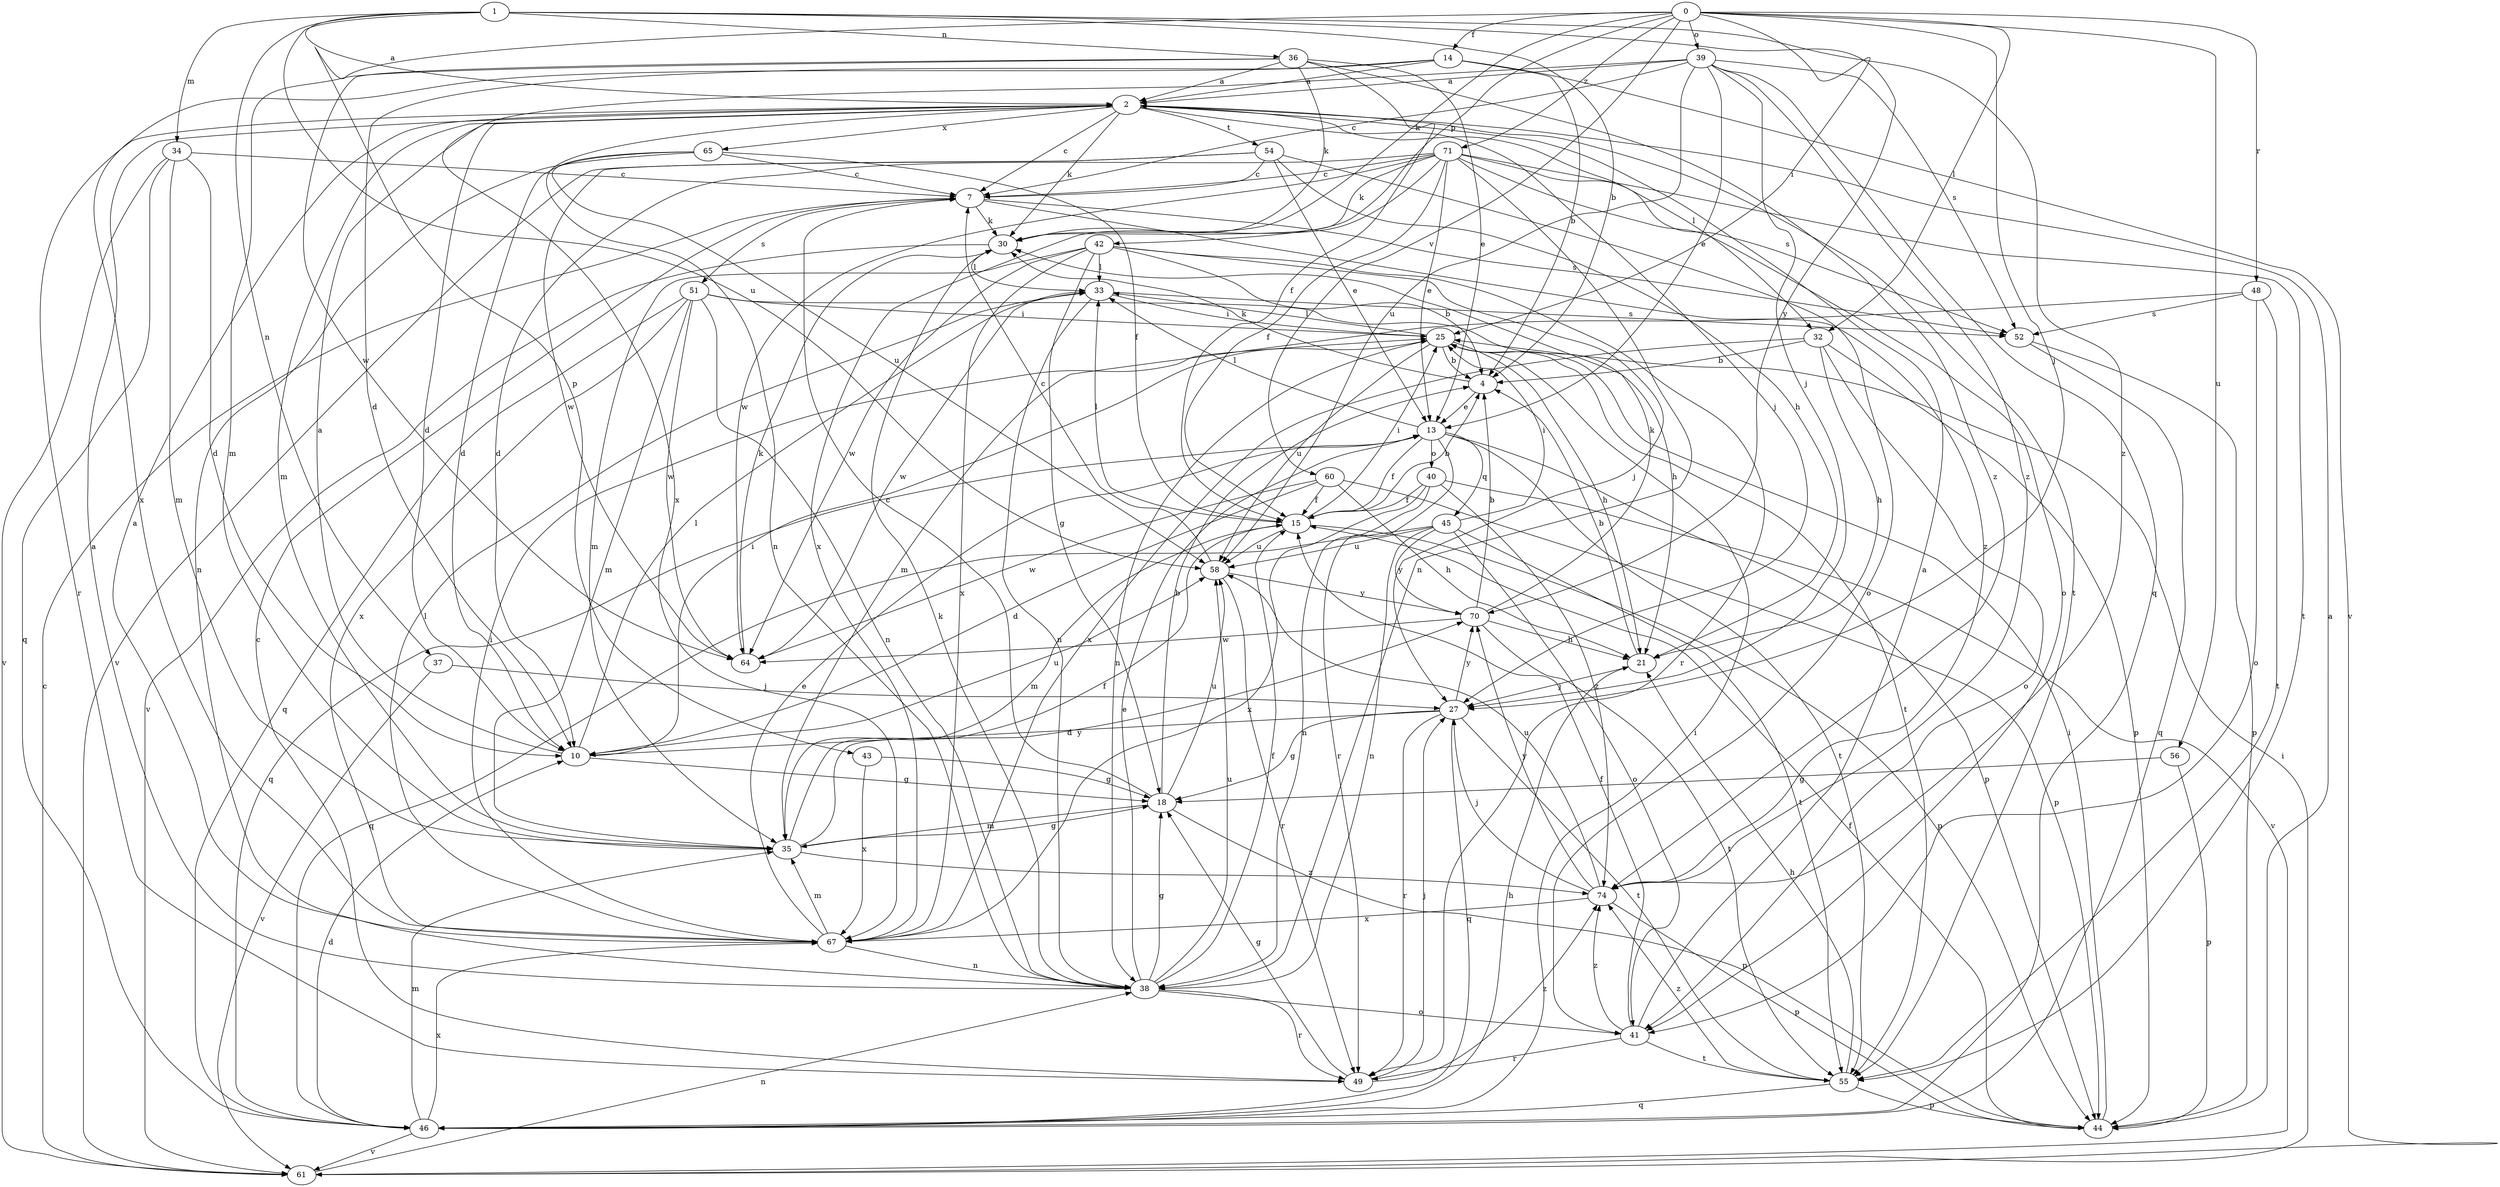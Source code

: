 strict digraph  {
0;
1;
2;
4;
7;
10;
13;
14;
15;
18;
21;
25;
27;
30;
32;
33;
34;
35;
36;
37;
38;
39;
40;
41;
42;
43;
44;
45;
46;
48;
49;
51;
52;
54;
55;
56;
58;
60;
61;
64;
65;
67;
70;
71;
74;
0 -> 14  [label=f];
0 -> 25  [label=i];
0 -> 27  [label=j];
0 -> 30  [label=k];
0 -> 32  [label=l];
0 -> 39  [label=o];
0 -> 42  [label=p];
0 -> 43  [label=p];
0 -> 48  [label=r];
0 -> 56  [label=u];
0 -> 60  [label=v];
0 -> 71  [label=z];
1 -> 2  [label=a];
1 -> 4  [label=b];
1 -> 34  [label=m];
1 -> 36  [label=n];
1 -> 37  [label=n];
1 -> 58  [label=u];
1 -> 70  [label=y];
1 -> 74  [label=z];
2 -> 7  [label=c];
2 -> 10  [label=d];
2 -> 27  [label=j];
2 -> 30  [label=k];
2 -> 32  [label=l];
2 -> 35  [label=m];
2 -> 38  [label=n];
2 -> 49  [label=r];
2 -> 54  [label=t];
2 -> 55  [label=t];
2 -> 65  [label=x];
4 -> 13  [label=e];
4 -> 30  [label=k];
7 -> 30  [label=k];
7 -> 51  [label=s];
7 -> 52  [label=s];
7 -> 74  [label=z];
10 -> 2  [label=a];
10 -> 18  [label=g];
10 -> 25  [label=i];
10 -> 33  [label=l];
10 -> 58  [label=u];
13 -> 15  [label=f];
13 -> 33  [label=l];
13 -> 40  [label=o];
13 -> 44  [label=p];
13 -> 45  [label=q];
13 -> 46  [label=q];
13 -> 49  [label=r];
13 -> 55  [label=t];
14 -> 2  [label=a];
14 -> 4  [label=b];
14 -> 10  [label=d];
14 -> 61  [label=v];
14 -> 67  [label=x];
15 -> 4  [label=b];
15 -> 25  [label=i];
15 -> 33  [label=l];
15 -> 35  [label=m];
15 -> 44  [label=p];
15 -> 58  [label=u];
18 -> 4  [label=b];
18 -> 7  [label=c];
18 -> 35  [label=m];
18 -> 44  [label=p];
18 -> 58  [label=u];
21 -> 4  [label=b];
21 -> 27  [label=j];
25 -> 4  [label=b];
25 -> 21  [label=h];
25 -> 33  [label=l];
25 -> 38  [label=n];
25 -> 55  [label=t];
25 -> 58  [label=u];
27 -> 10  [label=d];
27 -> 18  [label=g];
27 -> 46  [label=q];
27 -> 49  [label=r];
27 -> 55  [label=t];
27 -> 70  [label=y];
30 -> 33  [label=l];
30 -> 61  [label=v];
32 -> 4  [label=b];
32 -> 21  [label=h];
32 -> 41  [label=o];
32 -> 44  [label=p];
32 -> 67  [label=x];
33 -> 25  [label=i];
33 -> 38  [label=n];
33 -> 52  [label=s];
33 -> 64  [label=w];
34 -> 7  [label=c];
34 -> 10  [label=d];
34 -> 35  [label=m];
34 -> 46  [label=q];
34 -> 61  [label=v];
35 -> 15  [label=f];
35 -> 18  [label=g];
35 -> 70  [label=y];
35 -> 74  [label=z];
36 -> 2  [label=a];
36 -> 13  [label=e];
36 -> 15  [label=f];
36 -> 30  [label=k];
36 -> 35  [label=m];
36 -> 64  [label=w];
36 -> 74  [label=z];
37 -> 27  [label=j];
37 -> 61  [label=v];
38 -> 2  [label=a];
38 -> 13  [label=e];
38 -> 15  [label=f];
38 -> 18  [label=g];
38 -> 30  [label=k];
38 -> 41  [label=o];
38 -> 49  [label=r];
38 -> 58  [label=u];
39 -> 2  [label=a];
39 -> 7  [label=c];
39 -> 13  [label=e];
39 -> 27  [label=j];
39 -> 46  [label=q];
39 -> 52  [label=s];
39 -> 58  [label=u];
39 -> 67  [label=x];
39 -> 74  [label=z];
40 -> 15  [label=f];
40 -> 38  [label=n];
40 -> 61  [label=v];
40 -> 67  [label=x];
40 -> 74  [label=z];
41 -> 2  [label=a];
41 -> 15  [label=f];
41 -> 49  [label=r];
41 -> 55  [label=t];
41 -> 74  [label=z];
42 -> 4  [label=b];
42 -> 18  [label=g];
42 -> 27  [label=j];
42 -> 33  [label=l];
42 -> 35  [label=m];
42 -> 49  [label=r];
42 -> 64  [label=w];
42 -> 67  [label=x];
43 -> 18  [label=g];
43 -> 67  [label=x];
44 -> 2  [label=a];
44 -> 15  [label=f];
44 -> 25  [label=i];
45 -> 25  [label=i];
45 -> 38  [label=n];
45 -> 41  [label=o];
45 -> 46  [label=q];
45 -> 55  [label=t];
45 -> 58  [label=u];
45 -> 70  [label=y];
46 -> 10  [label=d];
46 -> 21  [label=h];
46 -> 25  [label=i];
46 -> 35  [label=m];
46 -> 61  [label=v];
46 -> 67  [label=x];
48 -> 35  [label=m];
48 -> 41  [label=o];
48 -> 52  [label=s];
48 -> 55  [label=t];
49 -> 7  [label=c];
49 -> 18  [label=g];
49 -> 27  [label=j];
49 -> 74  [label=z];
51 -> 21  [label=h];
51 -> 25  [label=i];
51 -> 35  [label=m];
51 -> 38  [label=n];
51 -> 46  [label=q];
51 -> 64  [label=w];
51 -> 67  [label=x];
52 -> 44  [label=p];
52 -> 46  [label=q];
54 -> 7  [label=c];
54 -> 13  [label=e];
54 -> 21  [label=h];
54 -> 41  [label=o];
54 -> 61  [label=v];
54 -> 64  [label=w];
55 -> 21  [label=h];
55 -> 44  [label=p];
55 -> 46  [label=q];
55 -> 74  [label=z];
56 -> 18  [label=g];
56 -> 44  [label=p];
58 -> 7  [label=c];
58 -> 49  [label=r];
58 -> 70  [label=y];
60 -> 10  [label=d];
60 -> 15  [label=f];
60 -> 21  [label=h];
60 -> 44  [label=p];
60 -> 64  [label=w];
61 -> 7  [label=c];
61 -> 25  [label=i];
61 -> 38  [label=n];
64 -> 30  [label=k];
65 -> 7  [label=c];
65 -> 10  [label=d];
65 -> 15  [label=f];
65 -> 38  [label=n];
65 -> 58  [label=u];
67 -> 2  [label=a];
67 -> 13  [label=e];
67 -> 25  [label=i];
67 -> 33  [label=l];
67 -> 35  [label=m];
67 -> 38  [label=n];
70 -> 4  [label=b];
70 -> 21  [label=h];
70 -> 30  [label=k];
70 -> 55  [label=t];
70 -> 64  [label=w];
71 -> 7  [label=c];
71 -> 10  [label=d];
71 -> 13  [label=e];
71 -> 15  [label=f];
71 -> 30  [label=k];
71 -> 38  [label=n];
71 -> 41  [label=o];
71 -> 52  [label=s];
71 -> 55  [label=t];
71 -> 64  [label=w];
71 -> 67  [label=x];
74 -> 27  [label=j];
74 -> 44  [label=p];
74 -> 58  [label=u];
74 -> 67  [label=x];
74 -> 70  [label=y];
}
